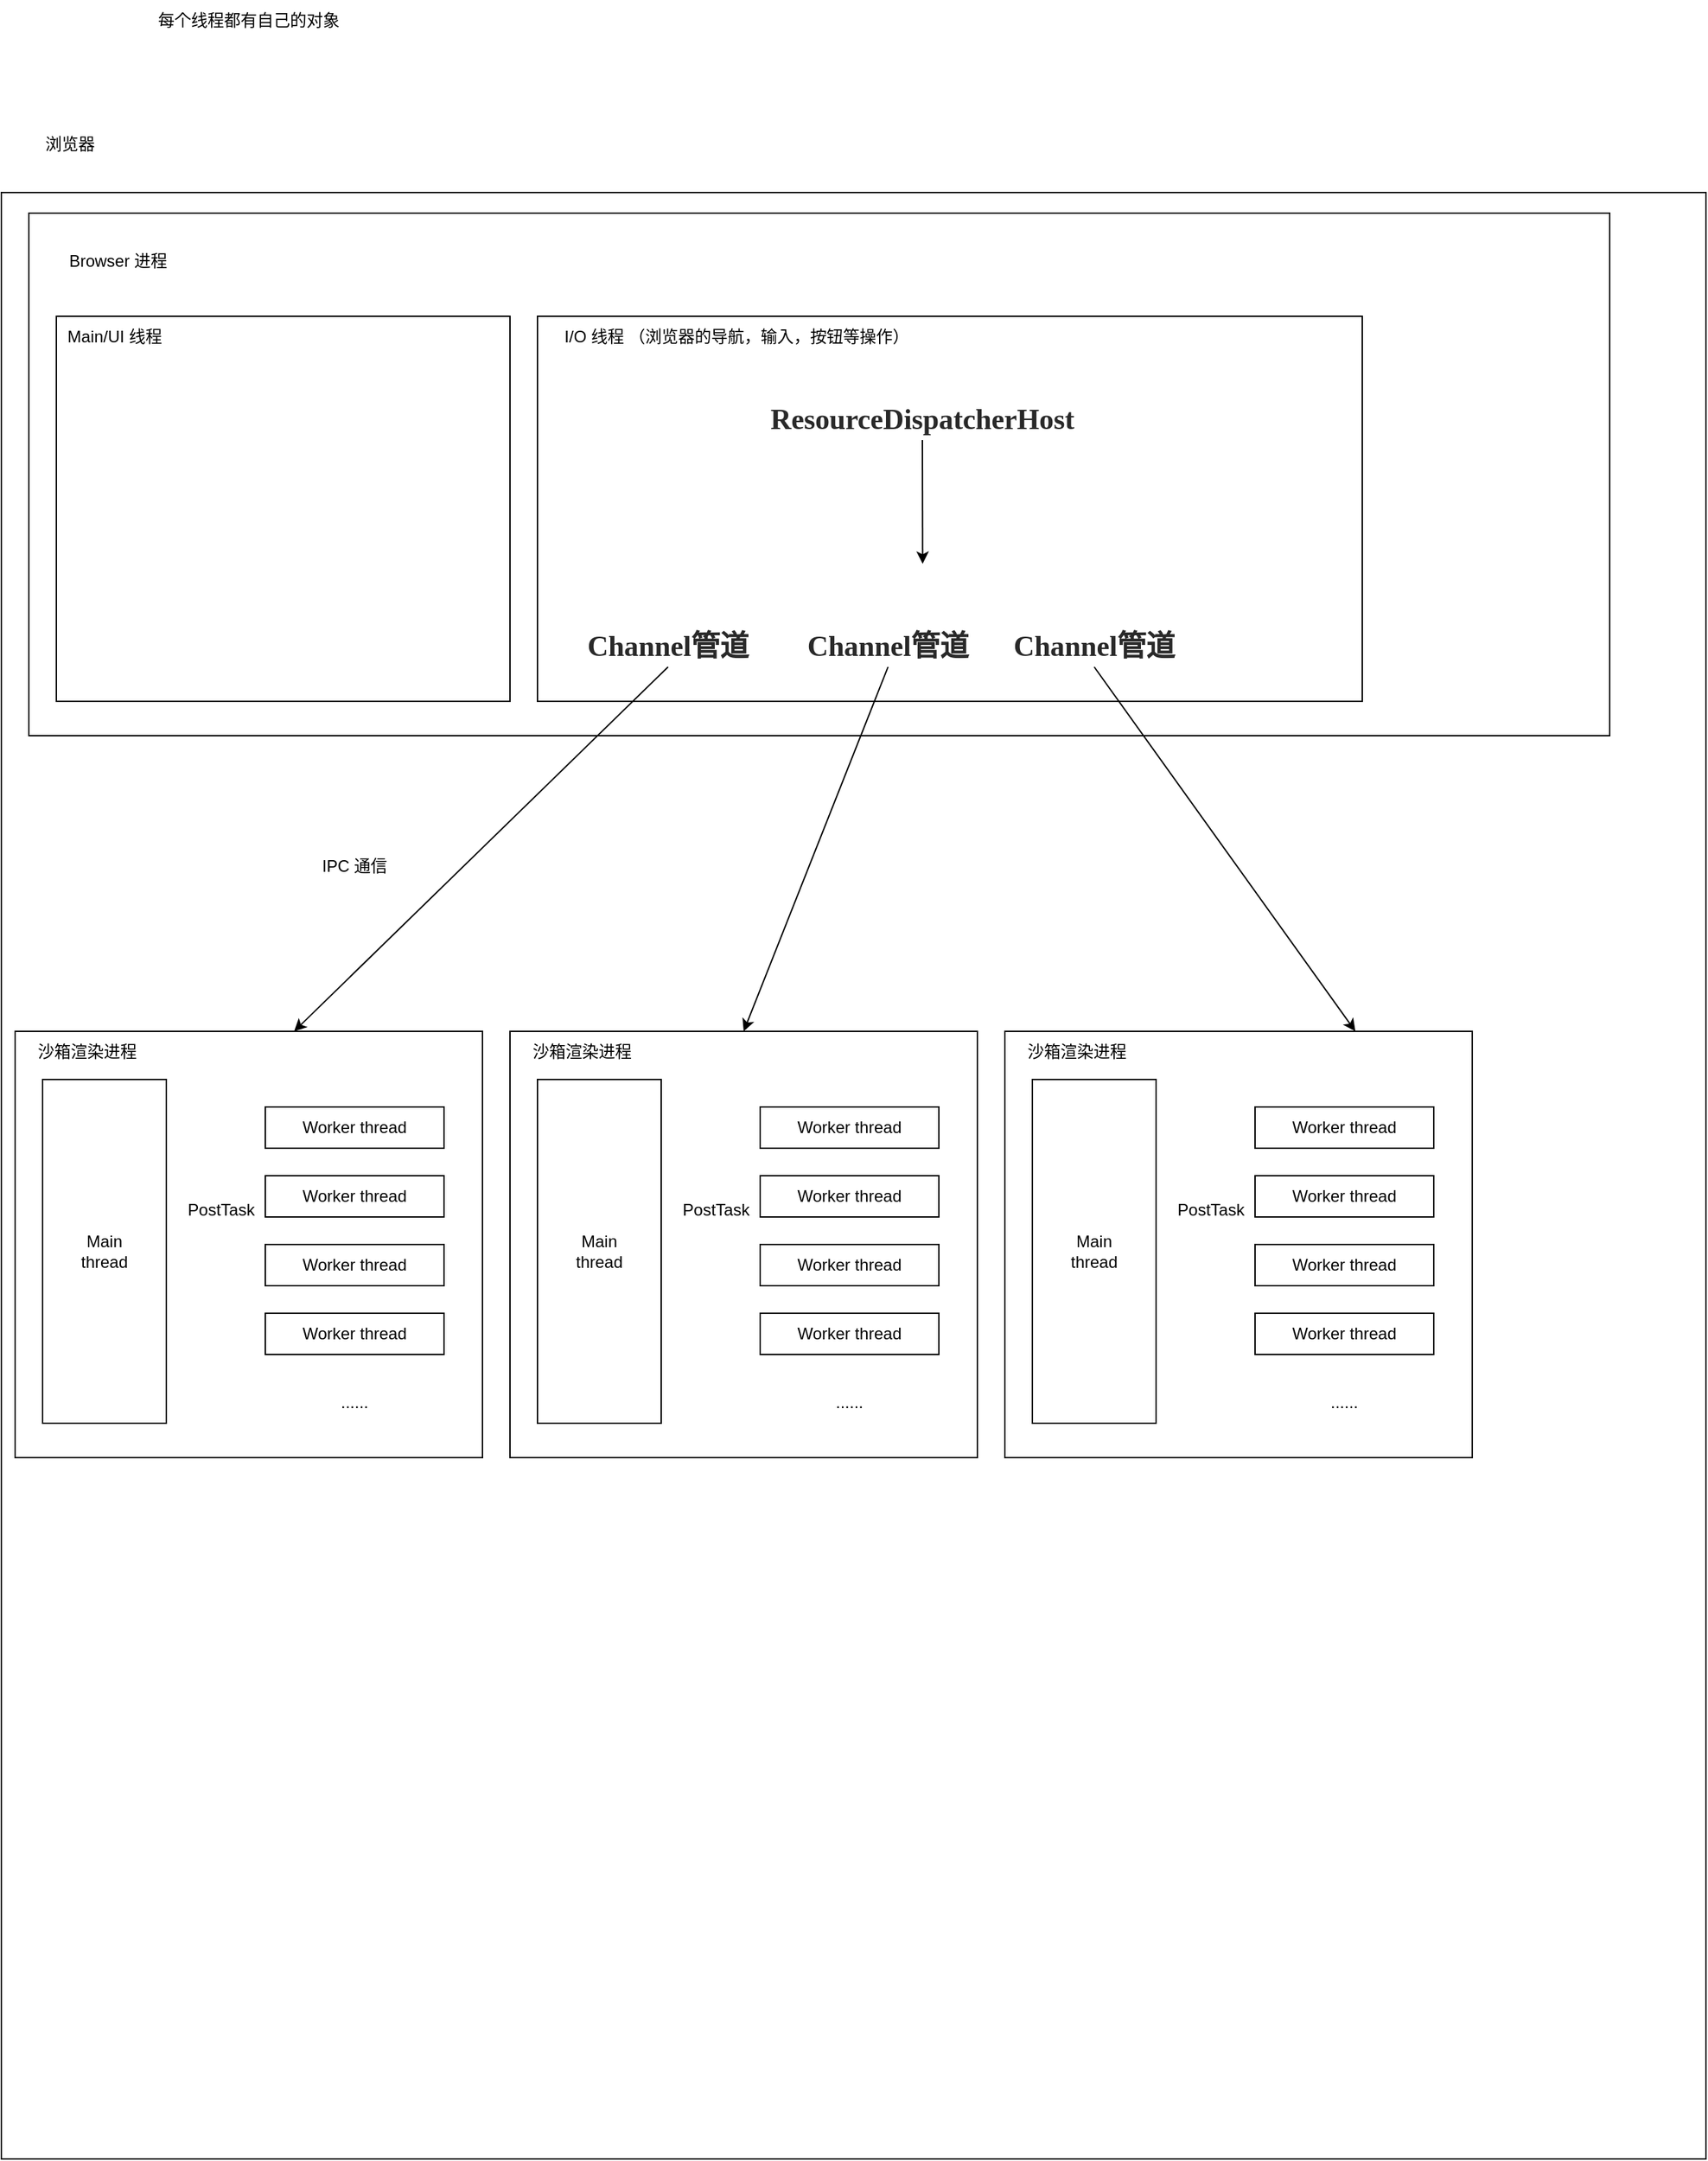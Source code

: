<mxfile version="16.1.0" type="github">
  <diagram id="C5RBs43oDa-KdzZeNtuy" name="Page-1">
    <mxGraphModel dx="946" dy="589" grid="1" gridSize="10" guides="1" tooltips="1" connect="1" arrows="1" fold="1" page="1" pageScale="1" pageWidth="827" pageHeight="1169" math="0" shadow="0">
      <root>
        <mxCell id="WIyWlLk6GJQsqaUBKTNV-0" />
        <mxCell id="WIyWlLk6GJQsqaUBKTNV-1" parent="WIyWlLk6GJQsqaUBKTNV-0" />
        <mxCell id="iDaQYpnZzZrvekp5LFZ6-12" value="" style="rounded=0;whiteSpace=wrap;html=1;" parent="WIyWlLk6GJQsqaUBKTNV-1" vertex="1">
          <mxGeometry x="10" y="160" width="1240" height="1430" as="geometry" />
        </mxCell>
        <mxCell id="iDaQYpnZzZrvekp5LFZ6-13" value="" style="rounded=0;whiteSpace=wrap;html=1;" parent="WIyWlLk6GJQsqaUBKTNV-1" vertex="1">
          <mxGeometry x="30" y="175" width="1150" height="380" as="geometry" />
        </mxCell>
        <mxCell id="iDaQYpnZzZrvekp5LFZ6-14" value="浏览器" style="text;html=1;strokeColor=none;fillColor=none;align=center;verticalAlign=middle;whiteSpace=wrap;rounded=0;" parent="WIyWlLk6GJQsqaUBKTNV-1" vertex="1">
          <mxGeometry x="30" y="110" width="60" height="30" as="geometry" />
        </mxCell>
        <mxCell id="iDaQYpnZzZrvekp5LFZ6-15" value="Browser 进程" style="text;html=1;strokeColor=none;fillColor=none;align=center;verticalAlign=middle;whiteSpace=wrap;rounded=0;" parent="WIyWlLk6GJQsqaUBKTNV-1" vertex="1">
          <mxGeometry x="50" y="200" width="90" height="20" as="geometry" />
        </mxCell>
        <mxCell id="iDaQYpnZzZrvekp5LFZ6-16" value="" style="rounded=0;whiteSpace=wrap;html=1;" parent="WIyWlLk6GJQsqaUBKTNV-1" vertex="1">
          <mxGeometry x="50" y="250" width="330" height="280" as="geometry" />
        </mxCell>
        <mxCell id="iDaQYpnZzZrvekp5LFZ6-17" value="Main/UI 线程" style="text;html=1;strokeColor=none;fillColor=none;align=center;verticalAlign=middle;whiteSpace=wrap;rounded=0;" parent="WIyWlLk6GJQsqaUBKTNV-1" vertex="1">
          <mxGeometry x="50" y="250" width="85" height="30" as="geometry" />
        </mxCell>
        <mxCell id="iDaQYpnZzZrvekp5LFZ6-18" value="" style="rounded=0;whiteSpace=wrap;html=1;" parent="WIyWlLk6GJQsqaUBKTNV-1" vertex="1">
          <mxGeometry x="400" y="250" width="600" height="280" as="geometry" />
        </mxCell>
        <mxCell id="iDaQYpnZzZrvekp5LFZ6-19" value="I/O 线程 （浏览器的导航，输入，按钮等操作）" style="text;html=1;strokeColor=none;fillColor=none;align=center;verticalAlign=middle;whiteSpace=wrap;rounded=0;" parent="WIyWlLk6GJQsqaUBKTNV-1" vertex="1">
          <mxGeometry x="400" y="250" width="290" height="30" as="geometry" />
        </mxCell>
        <mxCell id="XrmSzS0onSl16h3eU5Rh-1" value="" style="rounded=0;whiteSpace=wrap;html=1;" vertex="1" parent="WIyWlLk6GJQsqaUBKTNV-1">
          <mxGeometry x="20" y="770" width="340" height="310" as="geometry" />
        </mxCell>
        <mxCell id="XrmSzS0onSl16h3eU5Rh-2" value="Main&lt;br&gt;thread" style="rounded=0;whiteSpace=wrap;html=1;" vertex="1" parent="WIyWlLk6GJQsqaUBKTNV-1">
          <mxGeometry x="40" y="805" width="90" height="250" as="geometry" />
        </mxCell>
        <mxCell id="XrmSzS0onSl16h3eU5Rh-3" value="Worker thread" style="rounded=0;whiteSpace=wrap;html=1;" vertex="1" parent="WIyWlLk6GJQsqaUBKTNV-1">
          <mxGeometry x="202" y="825" width="130" height="30" as="geometry" />
        </mxCell>
        <mxCell id="XrmSzS0onSl16h3eU5Rh-4" value="Worker thread" style="rounded=0;whiteSpace=wrap;html=1;" vertex="1" parent="WIyWlLk6GJQsqaUBKTNV-1">
          <mxGeometry x="202" y="875" width="130" height="30" as="geometry" />
        </mxCell>
        <mxCell id="XrmSzS0onSl16h3eU5Rh-5" value="Worker thread" style="rounded=0;whiteSpace=wrap;html=1;" vertex="1" parent="WIyWlLk6GJQsqaUBKTNV-1">
          <mxGeometry x="202" y="925" width="130" height="30" as="geometry" />
        </mxCell>
        <mxCell id="XrmSzS0onSl16h3eU5Rh-6" value="Worker thread" style="rounded=0;whiteSpace=wrap;html=1;" vertex="1" parent="WIyWlLk6GJQsqaUBKTNV-1">
          <mxGeometry x="202" y="975" width="130" height="30" as="geometry" />
        </mxCell>
        <mxCell id="XrmSzS0onSl16h3eU5Rh-7" value="......" style="text;html=1;strokeColor=none;fillColor=none;align=center;verticalAlign=middle;whiteSpace=wrap;rounded=0;" vertex="1" parent="WIyWlLk6GJQsqaUBKTNV-1">
          <mxGeometry x="237" y="1025" width="60" height="30" as="geometry" />
        </mxCell>
        <mxCell id="XrmSzS0onSl16h3eU5Rh-8" value="PostTask" style="text;html=1;strokeColor=none;fillColor=none;align=center;verticalAlign=middle;whiteSpace=wrap;rounded=0;" vertex="1" parent="WIyWlLk6GJQsqaUBKTNV-1">
          <mxGeometry x="140" y="885" width="60" height="30" as="geometry" />
        </mxCell>
        <mxCell id="XrmSzS0onSl16h3eU5Rh-9" value="沙箱渲染进程" style="text;html=1;strokeColor=none;fillColor=none;align=center;verticalAlign=middle;whiteSpace=wrap;rounded=0;" vertex="1" parent="WIyWlLk6GJQsqaUBKTNV-1">
          <mxGeometry x="20" y="770" width="105" height="30" as="geometry" />
        </mxCell>
        <mxCell id="XrmSzS0onSl16h3eU5Rh-10" value="" style="rounded=0;whiteSpace=wrap;html=1;" vertex="1" parent="WIyWlLk6GJQsqaUBKTNV-1">
          <mxGeometry x="380" y="770" width="340" height="310" as="geometry" />
        </mxCell>
        <mxCell id="XrmSzS0onSl16h3eU5Rh-11" value="Main&lt;br&gt;thread" style="rounded=0;whiteSpace=wrap;html=1;" vertex="1" parent="WIyWlLk6GJQsqaUBKTNV-1">
          <mxGeometry x="400" y="805" width="90" height="250" as="geometry" />
        </mxCell>
        <mxCell id="XrmSzS0onSl16h3eU5Rh-12" value="Worker thread" style="rounded=0;whiteSpace=wrap;html=1;" vertex="1" parent="WIyWlLk6GJQsqaUBKTNV-1">
          <mxGeometry x="562" y="825" width="130" height="30" as="geometry" />
        </mxCell>
        <mxCell id="XrmSzS0onSl16h3eU5Rh-13" value="Worker thread" style="rounded=0;whiteSpace=wrap;html=1;" vertex="1" parent="WIyWlLk6GJQsqaUBKTNV-1">
          <mxGeometry x="562" y="875" width="130" height="30" as="geometry" />
        </mxCell>
        <mxCell id="XrmSzS0onSl16h3eU5Rh-14" value="Worker thread" style="rounded=0;whiteSpace=wrap;html=1;" vertex="1" parent="WIyWlLk6GJQsqaUBKTNV-1">
          <mxGeometry x="562" y="925" width="130" height="30" as="geometry" />
        </mxCell>
        <mxCell id="XrmSzS0onSl16h3eU5Rh-15" value="Worker thread" style="rounded=0;whiteSpace=wrap;html=1;" vertex="1" parent="WIyWlLk6GJQsqaUBKTNV-1">
          <mxGeometry x="562" y="975" width="130" height="30" as="geometry" />
        </mxCell>
        <mxCell id="XrmSzS0onSl16h3eU5Rh-16" value="......" style="text;html=1;strokeColor=none;fillColor=none;align=center;verticalAlign=middle;whiteSpace=wrap;rounded=0;" vertex="1" parent="WIyWlLk6GJQsqaUBKTNV-1">
          <mxGeometry x="597" y="1025" width="60" height="30" as="geometry" />
        </mxCell>
        <mxCell id="XrmSzS0onSl16h3eU5Rh-17" value="PostTask" style="text;html=1;strokeColor=none;fillColor=none;align=center;verticalAlign=middle;whiteSpace=wrap;rounded=0;" vertex="1" parent="WIyWlLk6GJQsqaUBKTNV-1">
          <mxGeometry x="500" y="885" width="60" height="30" as="geometry" />
        </mxCell>
        <mxCell id="XrmSzS0onSl16h3eU5Rh-18" value="沙箱渲染进程" style="text;html=1;strokeColor=none;fillColor=none;align=center;verticalAlign=middle;whiteSpace=wrap;rounded=0;" vertex="1" parent="WIyWlLk6GJQsqaUBKTNV-1">
          <mxGeometry x="380" y="770" width="105" height="30" as="geometry" />
        </mxCell>
        <mxCell id="XrmSzS0onSl16h3eU5Rh-19" value="" style="rounded=0;whiteSpace=wrap;html=1;" vertex="1" parent="WIyWlLk6GJQsqaUBKTNV-1">
          <mxGeometry x="740" y="770" width="340" height="310" as="geometry" />
        </mxCell>
        <mxCell id="XrmSzS0onSl16h3eU5Rh-20" value="Main&lt;br&gt;thread" style="rounded=0;whiteSpace=wrap;html=1;" vertex="1" parent="WIyWlLk6GJQsqaUBKTNV-1">
          <mxGeometry x="760" y="805" width="90" height="250" as="geometry" />
        </mxCell>
        <mxCell id="XrmSzS0onSl16h3eU5Rh-21" value="Worker thread" style="rounded=0;whiteSpace=wrap;html=1;" vertex="1" parent="WIyWlLk6GJQsqaUBKTNV-1">
          <mxGeometry x="922" y="825" width="130" height="30" as="geometry" />
        </mxCell>
        <mxCell id="XrmSzS0onSl16h3eU5Rh-22" value="Worker thread" style="rounded=0;whiteSpace=wrap;html=1;" vertex="1" parent="WIyWlLk6GJQsqaUBKTNV-1">
          <mxGeometry x="922" y="875" width="130" height="30" as="geometry" />
        </mxCell>
        <mxCell id="XrmSzS0onSl16h3eU5Rh-23" value="Worker thread" style="rounded=0;whiteSpace=wrap;html=1;" vertex="1" parent="WIyWlLk6GJQsqaUBKTNV-1">
          <mxGeometry x="922" y="925" width="130" height="30" as="geometry" />
        </mxCell>
        <mxCell id="XrmSzS0onSl16h3eU5Rh-24" value="Worker thread" style="rounded=0;whiteSpace=wrap;html=1;" vertex="1" parent="WIyWlLk6GJQsqaUBKTNV-1">
          <mxGeometry x="922" y="975" width="130" height="30" as="geometry" />
        </mxCell>
        <mxCell id="XrmSzS0onSl16h3eU5Rh-25" value="......" style="text;html=1;strokeColor=none;fillColor=none;align=center;verticalAlign=middle;whiteSpace=wrap;rounded=0;" vertex="1" parent="WIyWlLk6GJQsqaUBKTNV-1">
          <mxGeometry x="957" y="1025" width="60" height="30" as="geometry" />
        </mxCell>
        <mxCell id="XrmSzS0onSl16h3eU5Rh-26" value="PostTask" style="text;html=1;strokeColor=none;fillColor=none;align=center;verticalAlign=middle;whiteSpace=wrap;rounded=0;" vertex="1" parent="WIyWlLk6GJQsqaUBKTNV-1">
          <mxGeometry x="860" y="885" width="60" height="30" as="geometry" />
        </mxCell>
        <mxCell id="XrmSzS0onSl16h3eU5Rh-27" value="沙箱渲染进程" style="text;html=1;strokeColor=none;fillColor=none;align=center;verticalAlign=middle;whiteSpace=wrap;rounded=0;" vertex="1" parent="WIyWlLk6GJQsqaUBKTNV-1">
          <mxGeometry x="740" y="770" width="105" height="30" as="geometry" />
        </mxCell>
        <mxCell id="XrmSzS0onSl16h3eU5Rh-30" value="" style="endArrow=classic;html=1;rounded=0;exitX=0.5;exitY=1;exitDx=0;exitDy=0;entryX=0.597;entryY=0;entryDx=0;entryDy=0;entryPerimeter=0;" edge="1" parent="WIyWlLk6GJQsqaUBKTNV-1" source="XrmSzS0onSl16h3eU5Rh-32" target="XrmSzS0onSl16h3eU5Rh-1">
          <mxGeometry width="50" height="50" relative="1" as="geometry">
            <mxPoint x="250" y="620" as="sourcePoint" />
            <mxPoint x="300" y="570" as="targetPoint" />
          </mxGeometry>
        </mxCell>
        <mxCell id="XrmSzS0onSl16h3eU5Rh-31" value="IPC 通信" style="text;html=1;strokeColor=none;fillColor=none;align=center;verticalAlign=middle;whiteSpace=wrap;rounded=0;" vertex="1" parent="WIyWlLk6GJQsqaUBKTNV-1">
          <mxGeometry x="237" y="635" width="60" height="30" as="geometry" />
        </mxCell>
        <mxCell id="XrmSzS0onSl16h3eU5Rh-32" value="&lt;strong class=&quot;hq fz&quot; style=&quot;font-style: normal ; text-align: center ; text-indent: 0px ; text-transform: none ; word-spacing: 0px ; box-sizing: inherit ; font-weight: 700 ; font-family: &amp;#34;charter&amp;#34; , &amp;#34;georgia&amp;#34; , &amp;#34;cambria&amp;#34; , &amp;#34;times new roman&amp;#34; , &amp;#34;times&amp;#34; , serif ; color: rgb(41 , 41 , 41) ; font-size: 21px ; letter-spacing: -0.063px ; background-color: rgb(255 , 255 , 255)&quot;&gt;&lt;font style=&quot;box-sizing: inherit ; vertical-align: inherit&quot;&gt;&lt;font style=&quot;box-sizing: inherit ; vertical-align: inherit&quot;&gt;Channel管道&lt;/font&gt;&lt;/font&gt;&lt;/strong&gt;" style="text;html=1;strokeColor=none;fillColor=none;align=center;verticalAlign=middle;whiteSpace=wrap;rounded=0;" vertex="1" parent="WIyWlLk6GJQsqaUBKTNV-1">
          <mxGeometry x="430" y="475" width="130" height="30" as="geometry" />
        </mxCell>
        <mxCell id="XrmSzS0onSl16h3eU5Rh-40" style="edgeStyle=none;rounded=0;orthogonalLoop=1;jettySize=auto;html=1;exitX=0.5;exitY=1;exitDx=0;exitDy=0;entryX=0.467;entryY=0.643;entryDx=0;entryDy=0;entryPerimeter=0;" edge="1" parent="WIyWlLk6GJQsqaUBKTNV-1" source="XrmSzS0onSl16h3eU5Rh-33" target="iDaQYpnZzZrvekp5LFZ6-18">
          <mxGeometry relative="1" as="geometry" />
        </mxCell>
        <mxCell id="XrmSzS0onSl16h3eU5Rh-33" value="&lt;meta charset=&quot;utf-8&quot;&gt;&lt;strong class=&quot;hq fz&quot; style=&quot;box-sizing: inherit; font-weight: 700; font-family: charter, georgia, cambria, &amp;quot;times new roman&amp;quot;, times, serif; color: rgb(41, 41, 41); font-size: 21px; font-style: normal; letter-spacing: -0.063px; text-indent: 0px; text-transform: none; word-spacing: 0px; background-color: rgb(255, 255, 255);&quot;&gt;&lt;font style=&quot;box-sizing: inherit ; vertical-align: inherit&quot;&gt;&lt;font style=&quot;box-sizing: inherit ; vertical-align: inherit&quot;&gt;ResourceDispatcherHost&lt;/font&gt;&lt;/font&gt;&lt;/strong&gt;" style="text;html=1;strokeColor=none;fillColor=none;align=center;verticalAlign=middle;whiteSpace=wrap;rounded=0;" vertex="1" parent="WIyWlLk6GJQsqaUBKTNV-1">
          <mxGeometry x="650" y="310" width="60" height="30" as="geometry" />
        </mxCell>
        <mxCell id="XrmSzS0onSl16h3eU5Rh-37" style="rounded=0;orthogonalLoop=1;jettySize=auto;html=1;exitX=0.5;exitY=1;exitDx=0;exitDy=0;entryX=0.75;entryY=0;entryDx=0;entryDy=0;" edge="1" parent="WIyWlLk6GJQsqaUBKTNV-1" source="XrmSzS0onSl16h3eU5Rh-34" target="XrmSzS0onSl16h3eU5Rh-19">
          <mxGeometry relative="1" as="geometry" />
        </mxCell>
        <mxCell id="XrmSzS0onSl16h3eU5Rh-34" value="&lt;strong class=&quot;hq fz&quot; style=&quot;font-style: normal ; text-align: center ; text-indent: 0px ; text-transform: none ; word-spacing: 0px ; box-sizing: inherit ; font-weight: 700 ; font-family: &amp;#34;charter&amp;#34; , &amp;#34;georgia&amp;#34; , &amp;#34;cambria&amp;#34; , &amp;#34;times new roman&amp;#34; , &amp;#34;times&amp;#34; , serif ; color: rgb(41 , 41 , 41) ; font-size: 21px ; letter-spacing: -0.063px ; background-color: rgb(255 , 255 , 255)&quot;&gt;&lt;font style=&quot;box-sizing: inherit ; vertical-align: inherit&quot;&gt;&lt;font style=&quot;box-sizing: inherit ; vertical-align: inherit&quot;&gt;Channel管道&lt;/font&gt;&lt;/font&gt;&lt;/strong&gt;" style="text;html=1;strokeColor=none;fillColor=none;align=center;verticalAlign=middle;whiteSpace=wrap;rounded=0;" vertex="1" parent="WIyWlLk6GJQsqaUBKTNV-1">
          <mxGeometry x="740" y="475" width="130" height="30" as="geometry" />
        </mxCell>
        <mxCell id="XrmSzS0onSl16h3eU5Rh-36" style="rounded=0;orthogonalLoop=1;jettySize=auto;html=1;exitX=0.5;exitY=1;exitDx=0;exitDy=0;entryX=0.5;entryY=0;entryDx=0;entryDy=0;" edge="1" parent="WIyWlLk6GJQsqaUBKTNV-1" source="XrmSzS0onSl16h3eU5Rh-35" target="XrmSzS0onSl16h3eU5Rh-10">
          <mxGeometry relative="1" as="geometry" />
        </mxCell>
        <mxCell id="XrmSzS0onSl16h3eU5Rh-35" value="&lt;strong class=&quot;hq fz&quot; style=&quot;font-style: normal ; text-align: center ; text-indent: 0px ; text-transform: none ; word-spacing: 0px ; box-sizing: inherit ; font-weight: 700 ; font-family: &amp;#34;charter&amp;#34; , &amp;#34;georgia&amp;#34; , &amp;#34;cambria&amp;#34; , &amp;#34;times new roman&amp;#34; , &amp;#34;times&amp;#34; , serif ; color: rgb(41 , 41 , 41) ; font-size: 21px ; letter-spacing: -0.063px ; background-color: rgb(255 , 255 , 255)&quot;&gt;&lt;font style=&quot;box-sizing: inherit ; vertical-align: inherit&quot;&gt;&lt;font style=&quot;box-sizing: inherit ; vertical-align: inherit&quot;&gt;Channel管道&lt;/font&gt;&lt;/font&gt;&lt;/strong&gt;" style="text;html=1;strokeColor=none;fillColor=none;align=center;verticalAlign=middle;whiteSpace=wrap;rounded=0;" vertex="1" parent="WIyWlLk6GJQsqaUBKTNV-1">
          <mxGeometry x="590" y="475" width="130" height="30" as="geometry" />
        </mxCell>
        <mxCell id="XrmSzS0onSl16h3eU5Rh-41" value="每个线程都有自己的对象" style="text;html=1;strokeColor=none;fillColor=none;align=center;verticalAlign=middle;whiteSpace=wrap;rounded=0;" vertex="1" parent="WIyWlLk6GJQsqaUBKTNV-1">
          <mxGeometry x="30" y="20" width="320" height="30" as="geometry" />
        </mxCell>
      </root>
    </mxGraphModel>
  </diagram>
</mxfile>

